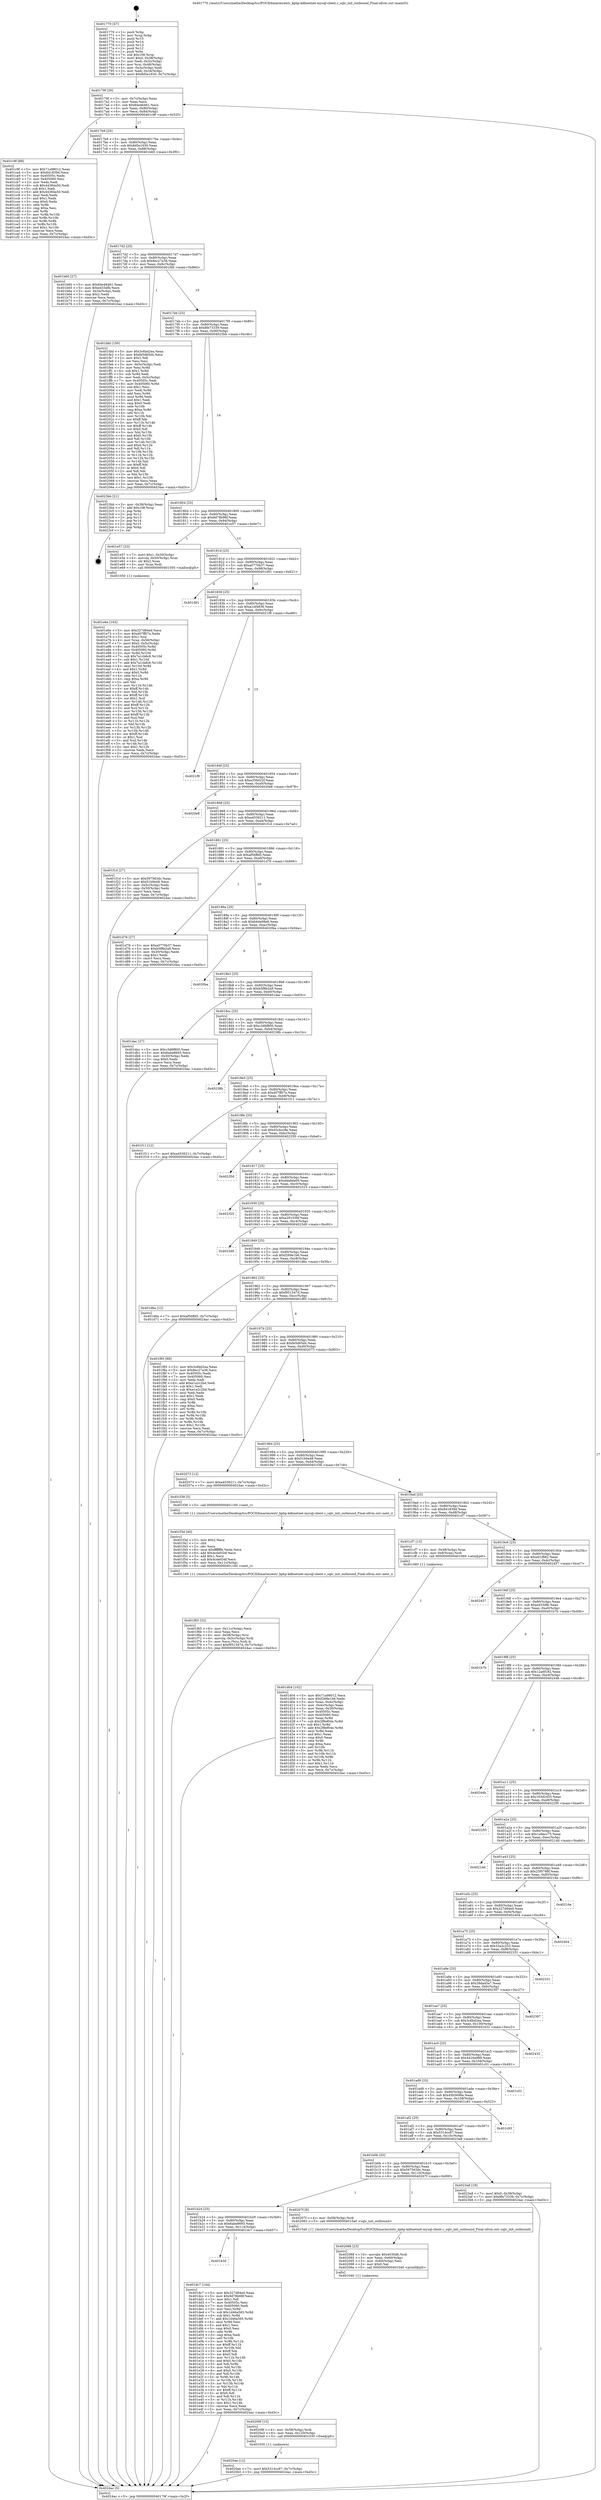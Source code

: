 digraph "0x401770" {
  label = "0x401770 (/mnt/c/Users/mathe/Desktop/tcc/POCII/binaries/extr_kphp-kdbnetnet-mysql-client.c_sqlc_init_outbound_Final-ollvm.out::main(0))"
  labelloc = "t"
  node[shape=record]

  Entry [label="",width=0.3,height=0.3,shape=circle,fillcolor=black,style=filled]
  "0x40179f" [label="{
     0x40179f [26]\l
     | [instrs]\l
     &nbsp;&nbsp;0x40179f \<+3\>: mov -0x7c(%rbp),%eax\l
     &nbsp;&nbsp;0x4017a2 \<+2\>: mov %eax,%ecx\l
     &nbsp;&nbsp;0x4017a4 \<+6\>: sub $0x84e46461,%ecx\l
     &nbsp;&nbsp;0x4017aa \<+3\>: mov %eax,-0x80(%rbp)\l
     &nbsp;&nbsp;0x4017ad \<+6\>: mov %ecx,-0x84(%rbp)\l
     &nbsp;&nbsp;0x4017b3 \<+6\>: je 0000000000401c9f \<main+0x52f\>\l
  }"]
  "0x401c9f" [label="{
     0x401c9f [88]\l
     | [instrs]\l
     &nbsp;&nbsp;0x401c9f \<+5\>: mov $0x71a98012,%eax\l
     &nbsp;&nbsp;0x401ca4 \<+5\>: mov $0x841839d,%ecx\l
     &nbsp;&nbsp;0x401ca9 \<+7\>: mov 0x40505c,%edx\l
     &nbsp;&nbsp;0x401cb0 \<+7\>: mov 0x405060,%esi\l
     &nbsp;&nbsp;0x401cb7 \<+2\>: mov %edx,%edi\l
     &nbsp;&nbsp;0x401cb9 \<+6\>: sub $0x44384a50,%edi\l
     &nbsp;&nbsp;0x401cbf \<+3\>: sub $0x1,%edi\l
     &nbsp;&nbsp;0x401cc2 \<+6\>: add $0x44384a50,%edi\l
     &nbsp;&nbsp;0x401cc8 \<+3\>: imul %edi,%edx\l
     &nbsp;&nbsp;0x401ccb \<+3\>: and $0x1,%edx\l
     &nbsp;&nbsp;0x401cce \<+3\>: cmp $0x0,%edx\l
     &nbsp;&nbsp;0x401cd1 \<+4\>: sete %r8b\l
     &nbsp;&nbsp;0x401cd5 \<+3\>: cmp $0xa,%esi\l
     &nbsp;&nbsp;0x401cd8 \<+4\>: setl %r9b\l
     &nbsp;&nbsp;0x401cdc \<+3\>: mov %r8b,%r10b\l
     &nbsp;&nbsp;0x401cdf \<+3\>: and %r9b,%r10b\l
     &nbsp;&nbsp;0x401ce2 \<+3\>: xor %r9b,%r8b\l
     &nbsp;&nbsp;0x401ce5 \<+3\>: or %r8b,%r10b\l
     &nbsp;&nbsp;0x401ce8 \<+4\>: test $0x1,%r10b\l
     &nbsp;&nbsp;0x401cec \<+3\>: cmovne %ecx,%eax\l
     &nbsp;&nbsp;0x401cef \<+3\>: mov %eax,-0x7c(%rbp)\l
     &nbsp;&nbsp;0x401cf2 \<+5\>: jmp 00000000004024ac \<main+0xd3c\>\l
  }"]
  "0x4017b9" [label="{
     0x4017b9 [25]\l
     | [instrs]\l
     &nbsp;&nbsp;0x4017b9 \<+5\>: jmp 00000000004017be \<main+0x4e\>\l
     &nbsp;&nbsp;0x4017be \<+3\>: mov -0x80(%rbp),%eax\l
     &nbsp;&nbsp;0x4017c1 \<+5\>: sub $0x8d5e1630,%eax\l
     &nbsp;&nbsp;0x4017c6 \<+6\>: mov %eax,-0x88(%rbp)\l
     &nbsp;&nbsp;0x4017cc \<+6\>: je 0000000000401b60 \<main+0x3f0\>\l
  }"]
  Exit [label="",width=0.3,height=0.3,shape=circle,fillcolor=black,style=filled,peripheries=2]
  "0x401b60" [label="{
     0x401b60 [27]\l
     | [instrs]\l
     &nbsp;&nbsp;0x401b60 \<+5\>: mov $0x84e46461,%eax\l
     &nbsp;&nbsp;0x401b65 \<+5\>: mov $0xed33dfb,%ecx\l
     &nbsp;&nbsp;0x401b6a \<+3\>: mov -0x34(%rbp),%edx\l
     &nbsp;&nbsp;0x401b6d \<+3\>: cmp $0x2,%edx\l
     &nbsp;&nbsp;0x401b70 \<+3\>: cmovne %ecx,%eax\l
     &nbsp;&nbsp;0x401b73 \<+3\>: mov %eax,-0x7c(%rbp)\l
     &nbsp;&nbsp;0x401b76 \<+5\>: jmp 00000000004024ac \<main+0xd3c\>\l
  }"]
  "0x4017d2" [label="{
     0x4017d2 [25]\l
     | [instrs]\l
     &nbsp;&nbsp;0x4017d2 \<+5\>: jmp 00000000004017d7 \<main+0x67\>\l
     &nbsp;&nbsp;0x4017d7 \<+3\>: mov -0x80(%rbp),%eax\l
     &nbsp;&nbsp;0x4017da \<+5\>: sub $0x8ec27a38,%eax\l
     &nbsp;&nbsp;0x4017df \<+6\>: mov %eax,-0x8c(%rbp)\l
     &nbsp;&nbsp;0x4017e5 \<+6\>: je 0000000000401fdd \<main+0x86d\>\l
  }"]
  "0x4024ac" [label="{
     0x4024ac [5]\l
     | [instrs]\l
     &nbsp;&nbsp;0x4024ac \<+5\>: jmp 000000000040179f \<main+0x2f\>\l
  }"]
  "0x401770" [label="{
     0x401770 [47]\l
     | [instrs]\l
     &nbsp;&nbsp;0x401770 \<+1\>: push %rbp\l
     &nbsp;&nbsp;0x401771 \<+3\>: mov %rsp,%rbp\l
     &nbsp;&nbsp;0x401774 \<+2\>: push %r15\l
     &nbsp;&nbsp;0x401776 \<+2\>: push %r14\l
     &nbsp;&nbsp;0x401778 \<+2\>: push %r13\l
     &nbsp;&nbsp;0x40177a \<+2\>: push %r12\l
     &nbsp;&nbsp;0x40177c \<+1\>: push %rbx\l
     &nbsp;&nbsp;0x40177d \<+7\>: sub $0x108,%rsp\l
     &nbsp;&nbsp;0x401784 \<+7\>: movl $0x0,-0x38(%rbp)\l
     &nbsp;&nbsp;0x40178b \<+3\>: mov %edi,-0x3c(%rbp)\l
     &nbsp;&nbsp;0x40178e \<+4\>: mov %rsi,-0x48(%rbp)\l
     &nbsp;&nbsp;0x401792 \<+3\>: mov -0x3c(%rbp),%edi\l
     &nbsp;&nbsp;0x401795 \<+3\>: mov %edi,-0x34(%rbp)\l
     &nbsp;&nbsp;0x401798 \<+7\>: movl $0x8d5e1630,-0x7c(%rbp)\l
  }"]
  "0x4020ae" [label="{
     0x4020ae [12]\l
     | [instrs]\l
     &nbsp;&nbsp;0x4020ae \<+7\>: movl $0x5314cc87,-0x7c(%rbp)\l
     &nbsp;&nbsp;0x4020b5 \<+5\>: jmp 00000000004024ac \<main+0xd3c\>\l
  }"]
  "0x401fdd" [label="{
     0x401fdd [150]\l
     | [instrs]\l
     &nbsp;&nbsp;0x401fdd \<+5\>: mov $0x3c6bd2ea,%eax\l
     &nbsp;&nbsp;0x401fe2 \<+5\>: mov $0xfe5d65d4,%ecx\l
     &nbsp;&nbsp;0x401fe7 \<+2\>: mov $0x1,%dl\l
     &nbsp;&nbsp;0x401fe9 \<+2\>: xor %esi,%esi\l
     &nbsp;&nbsp;0x401feb \<+3\>: mov -0x5c(%rbp),%edi\l
     &nbsp;&nbsp;0x401fee \<+3\>: mov %esi,%r8d\l
     &nbsp;&nbsp;0x401ff1 \<+4\>: sub $0x1,%r8d\l
     &nbsp;&nbsp;0x401ff5 \<+3\>: sub %r8d,%edi\l
     &nbsp;&nbsp;0x401ff8 \<+3\>: mov %edi,-0x5c(%rbp)\l
     &nbsp;&nbsp;0x401ffb \<+7\>: mov 0x40505c,%edi\l
     &nbsp;&nbsp;0x402002 \<+8\>: mov 0x405060,%r8d\l
     &nbsp;&nbsp;0x40200a \<+3\>: sub $0x1,%esi\l
     &nbsp;&nbsp;0x40200d \<+3\>: mov %edi,%r9d\l
     &nbsp;&nbsp;0x402010 \<+3\>: add %esi,%r9d\l
     &nbsp;&nbsp;0x402013 \<+4\>: imul %r9d,%edi\l
     &nbsp;&nbsp;0x402017 \<+3\>: and $0x1,%edi\l
     &nbsp;&nbsp;0x40201a \<+3\>: cmp $0x0,%edi\l
     &nbsp;&nbsp;0x40201d \<+4\>: sete %r10b\l
     &nbsp;&nbsp;0x402021 \<+4\>: cmp $0xa,%r8d\l
     &nbsp;&nbsp;0x402025 \<+4\>: setl %r11b\l
     &nbsp;&nbsp;0x402029 \<+3\>: mov %r10b,%bl\l
     &nbsp;&nbsp;0x40202c \<+3\>: xor $0xff,%bl\l
     &nbsp;&nbsp;0x40202f \<+3\>: mov %r11b,%r14b\l
     &nbsp;&nbsp;0x402032 \<+4\>: xor $0xff,%r14b\l
     &nbsp;&nbsp;0x402036 \<+3\>: xor $0x0,%dl\l
     &nbsp;&nbsp;0x402039 \<+3\>: mov %bl,%r15b\l
     &nbsp;&nbsp;0x40203c \<+4\>: and $0x0,%r15b\l
     &nbsp;&nbsp;0x402040 \<+3\>: and %dl,%r10b\l
     &nbsp;&nbsp;0x402043 \<+3\>: mov %r14b,%r12b\l
     &nbsp;&nbsp;0x402046 \<+4\>: and $0x0,%r12b\l
     &nbsp;&nbsp;0x40204a \<+3\>: and %dl,%r11b\l
     &nbsp;&nbsp;0x40204d \<+3\>: or %r10b,%r15b\l
     &nbsp;&nbsp;0x402050 \<+3\>: or %r11b,%r12b\l
     &nbsp;&nbsp;0x402053 \<+3\>: xor %r12b,%r15b\l
     &nbsp;&nbsp;0x402056 \<+3\>: or %r14b,%bl\l
     &nbsp;&nbsp;0x402059 \<+3\>: xor $0xff,%bl\l
     &nbsp;&nbsp;0x40205c \<+3\>: or $0x0,%dl\l
     &nbsp;&nbsp;0x40205f \<+2\>: and %dl,%bl\l
     &nbsp;&nbsp;0x402061 \<+3\>: or %bl,%r15b\l
     &nbsp;&nbsp;0x402064 \<+4\>: test $0x1,%r15b\l
     &nbsp;&nbsp;0x402068 \<+3\>: cmovne %ecx,%eax\l
     &nbsp;&nbsp;0x40206b \<+3\>: mov %eax,-0x7c(%rbp)\l
     &nbsp;&nbsp;0x40206e \<+5\>: jmp 00000000004024ac \<main+0xd3c\>\l
  }"]
  "0x4017eb" [label="{
     0x4017eb [25]\l
     | [instrs]\l
     &nbsp;&nbsp;0x4017eb \<+5\>: jmp 00000000004017f0 \<main+0x80\>\l
     &nbsp;&nbsp;0x4017f0 \<+3\>: mov -0x80(%rbp),%eax\l
     &nbsp;&nbsp;0x4017f3 \<+5\>: sub $0x8fe73339,%eax\l
     &nbsp;&nbsp;0x4017f8 \<+6\>: mov %eax,-0x90(%rbp)\l
     &nbsp;&nbsp;0x4017fe \<+6\>: je 00000000004023bb \<main+0xc4b\>\l
  }"]
  "0x40209f" [label="{
     0x40209f [15]\l
     | [instrs]\l
     &nbsp;&nbsp;0x40209f \<+4\>: mov -0x58(%rbp),%rdi\l
     &nbsp;&nbsp;0x4020a3 \<+6\>: mov %eax,-0x120(%rbp)\l
     &nbsp;&nbsp;0x4020a9 \<+5\>: call 0000000000401030 \<free@plt\>\l
     | [calls]\l
     &nbsp;&nbsp;0x401030 \{1\} (unknown)\l
  }"]
  "0x4023bb" [label="{
     0x4023bb [21]\l
     | [instrs]\l
     &nbsp;&nbsp;0x4023bb \<+3\>: mov -0x38(%rbp),%eax\l
     &nbsp;&nbsp;0x4023be \<+7\>: add $0x108,%rsp\l
     &nbsp;&nbsp;0x4023c5 \<+1\>: pop %rbx\l
     &nbsp;&nbsp;0x4023c6 \<+2\>: pop %r12\l
     &nbsp;&nbsp;0x4023c8 \<+2\>: pop %r13\l
     &nbsp;&nbsp;0x4023ca \<+2\>: pop %r14\l
     &nbsp;&nbsp;0x4023cc \<+2\>: pop %r15\l
     &nbsp;&nbsp;0x4023ce \<+1\>: pop %rbp\l
     &nbsp;&nbsp;0x4023cf \<+1\>: ret\l
  }"]
  "0x401804" [label="{
     0x401804 [25]\l
     | [instrs]\l
     &nbsp;&nbsp;0x401804 \<+5\>: jmp 0000000000401809 \<main+0x99\>\l
     &nbsp;&nbsp;0x401809 \<+3\>: mov -0x80(%rbp),%eax\l
     &nbsp;&nbsp;0x40180c \<+5\>: sub $0x9d78b98f,%eax\l
     &nbsp;&nbsp;0x401811 \<+6\>: mov %eax,-0x94(%rbp)\l
     &nbsp;&nbsp;0x401817 \<+6\>: je 0000000000401e57 \<main+0x6e7\>\l
  }"]
  "0x402088" [label="{
     0x402088 [23]\l
     | [instrs]\l
     &nbsp;&nbsp;0x402088 \<+10\>: movabs $0x4030d6,%rdi\l
     &nbsp;&nbsp;0x402092 \<+3\>: mov %eax,-0x60(%rbp)\l
     &nbsp;&nbsp;0x402095 \<+3\>: mov -0x60(%rbp),%esi\l
     &nbsp;&nbsp;0x402098 \<+2\>: mov $0x0,%al\l
     &nbsp;&nbsp;0x40209a \<+5\>: call 0000000000401040 \<printf@plt\>\l
     | [calls]\l
     &nbsp;&nbsp;0x401040 \{1\} (unknown)\l
  }"]
  "0x401e57" [label="{
     0x401e57 [23]\l
     | [instrs]\l
     &nbsp;&nbsp;0x401e57 \<+7\>: movl $0x1,-0x50(%rbp)\l
     &nbsp;&nbsp;0x401e5e \<+4\>: movslq -0x50(%rbp),%rax\l
     &nbsp;&nbsp;0x401e62 \<+4\>: shl $0x2,%rax\l
     &nbsp;&nbsp;0x401e66 \<+3\>: mov %rax,%rdi\l
     &nbsp;&nbsp;0x401e69 \<+5\>: call 0000000000401050 \<malloc@plt\>\l
     | [calls]\l
     &nbsp;&nbsp;0x401050 \{1\} (unknown)\l
  }"]
  "0x40181d" [label="{
     0x40181d [25]\l
     | [instrs]\l
     &nbsp;&nbsp;0x40181d \<+5\>: jmp 0000000000401822 \<main+0xb2\>\l
     &nbsp;&nbsp;0x401822 \<+3\>: mov -0x80(%rbp),%eax\l
     &nbsp;&nbsp;0x401825 \<+5\>: sub $0xa0770b37,%eax\l
     &nbsp;&nbsp;0x40182a \<+6\>: mov %eax,-0x98(%rbp)\l
     &nbsp;&nbsp;0x401830 \<+6\>: je 0000000000401d91 \<main+0x621\>\l
  }"]
  "0x401f65" [label="{
     0x401f65 [32]\l
     | [instrs]\l
     &nbsp;&nbsp;0x401f65 \<+6\>: mov -0x11c(%rbp),%ecx\l
     &nbsp;&nbsp;0x401f6b \<+3\>: imul %eax,%ecx\l
     &nbsp;&nbsp;0x401f6e \<+4\>: mov -0x58(%rbp),%rsi\l
     &nbsp;&nbsp;0x401f72 \<+4\>: movslq -0x5c(%rbp),%rdi\l
     &nbsp;&nbsp;0x401f76 \<+3\>: mov %ecx,(%rsi,%rdi,4)\l
     &nbsp;&nbsp;0x401f79 \<+7\>: movl $0xf951547d,-0x7c(%rbp)\l
     &nbsp;&nbsp;0x401f80 \<+5\>: jmp 00000000004024ac \<main+0xd3c\>\l
  }"]
  "0x401d91" [label="{
     0x401d91\l
  }", style=dashed]
  "0x401836" [label="{
     0x401836 [25]\l
     | [instrs]\l
     &nbsp;&nbsp;0x401836 \<+5\>: jmp 000000000040183b \<main+0xcb\>\l
     &nbsp;&nbsp;0x40183b \<+3\>: mov -0x80(%rbp),%eax\l
     &nbsp;&nbsp;0x40183e \<+5\>: sub $0xa1ef4836,%eax\l
     &nbsp;&nbsp;0x401843 \<+6\>: mov %eax,-0x9c(%rbp)\l
     &nbsp;&nbsp;0x401849 \<+6\>: je 00000000004021f8 \<main+0xa88\>\l
  }"]
  "0x401f3d" [label="{
     0x401f3d [40]\l
     | [instrs]\l
     &nbsp;&nbsp;0x401f3d \<+5\>: mov $0x2,%ecx\l
     &nbsp;&nbsp;0x401f42 \<+1\>: cltd\l
     &nbsp;&nbsp;0x401f43 \<+2\>: idiv %ecx\l
     &nbsp;&nbsp;0x401f45 \<+6\>: imul $0xfffffffe,%edx,%ecx\l
     &nbsp;&nbsp;0x401f4b \<+6\>: add $0x4cde034f,%ecx\l
     &nbsp;&nbsp;0x401f51 \<+3\>: add $0x1,%ecx\l
     &nbsp;&nbsp;0x401f54 \<+6\>: sub $0x4cde034f,%ecx\l
     &nbsp;&nbsp;0x401f5a \<+6\>: mov %ecx,-0x11c(%rbp)\l
     &nbsp;&nbsp;0x401f60 \<+5\>: call 0000000000401160 \<next_i\>\l
     | [calls]\l
     &nbsp;&nbsp;0x401160 \{1\} (/mnt/c/Users/mathe/Desktop/tcc/POCII/binaries/extr_kphp-kdbnetnet-mysql-client.c_sqlc_init_outbound_Final-ollvm.out::next_i)\l
  }"]
  "0x4021f8" [label="{
     0x4021f8\l
  }", style=dashed]
  "0x40184f" [label="{
     0x40184f [25]\l
     | [instrs]\l
     &nbsp;&nbsp;0x40184f \<+5\>: jmp 0000000000401854 \<main+0xe4\>\l
     &nbsp;&nbsp;0x401854 \<+3\>: mov -0x80(%rbp),%eax\l
     &nbsp;&nbsp;0x401857 \<+5\>: sub $0xa356d22f,%eax\l
     &nbsp;&nbsp;0x40185c \<+6\>: mov %eax,-0xa0(%rbp)\l
     &nbsp;&nbsp;0x401862 \<+6\>: je 00000000004020e8 \<main+0x978\>\l
  }"]
  "0x401e6e" [label="{
     0x401e6e [163]\l
     | [instrs]\l
     &nbsp;&nbsp;0x401e6e \<+5\>: mov $0x327d84ed,%ecx\l
     &nbsp;&nbsp;0x401e73 \<+5\>: mov $0xd07ff07a,%edx\l
     &nbsp;&nbsp;0x401e78 \<+3\>: mov $0x1,%sil\l
     &nbsp;&nbsp;0x401e7b \<+4\>: mov %rax,-0x58(%rbp)\l
     &nbsp;&nbsp;0x401e7f \<+7\>: movl $0x0,-0x5c(%rbp)\l
     &nbsp;&nbsp;0x401e86 \<+8\>: mov 0x40505c,%r8d\l
     &nbsp;&nbsp;0x401e8e \<+8\>: mov 0x405060,%r9d\l
     &nbsp;&nbsp;0x401e96 \<+3\>: mov %r8d,%r10d\l
     &nbsp;&nbsp;0x401e99 \<+7\>: sub $0x7a1cb8c6,%r10d\l
     &nbsp;&nbsp;0x401ea0 \<+4\>: sub $0x1,%r10d\l
     &nbsp;&nbsp;0x401ea4 \<+7\>: add $0x7a1cb8c6,%r10d\l
     &nbsp;&nbsp;0x401eab \<+4\>: imul %r10d,%r8d\l
     &nbsp;&nbsp;0x401eaf \<+4\>: and $0x1,%r8d\l
     &nbsp;&nbsp;0x401eb3 \<+4\>: cmp $0x0,%r8d\l
     &nbsp;&nbsp;0x401eb7 \<+4\>: sete %r11b\l
     &nbsp;&nbsp;0x401ebb \<+4\>: cmp $0xa,%r9d\l
     &nbsp;&nbsp;0x401ebf \<+3\>: setl %bl\l
     &nbsp;&nbsp;0x401ec2 \<+3\>: mov %r11b,%r14b\l
     &nbsp;&nbsp;0x401ec5 \<+4\>: xor $0xff,%r14b\l
     &nbsp;&nbsp;0x401ec9 \<+3\>: mov %bl,%r15b\l
     &nbsp;&nbsp;0x401ecc \<+4\>: xor $0xff,%r15b\l
     &nbsp;&nbsp;0x401ed0 \<+4\>: xor $0x1,%sil\l
     &nbsp;&nbsp;0x401ed4 \<+3\>: mov %r14b,%r12b\l
     &nbsp;&nbsp;0x401ed7 \<+4\>: and $0xff,%r12b\l
     &nbsp;&nbsp;0x401edb \<+3\>: and %sil,%r11b\l
     &nbsp;&nbsp;0x401ede \<+3\>: mov %r15b,%r13b\l
     &nbsp;&nbsp;0x401ee1 \<+4\>: and $0xff,%r13b\l
     &nbsp;&nbsp;0x401ee5 \<+3\>: and %sil,%bl\l
     &nbsp;&nbsp;0x401ee8 \<+3\>: or %r11b,%r12b\l
     &nbsp;&nbsp;0x401eeb \<+3\>: or %bl,%r13b\l
     &nbsp;&nbsp;0x401eee \<+3\>: xor %r13b,%r12b\l
     &nbsp;&nbsp;0x401ef1 \<+3\>: or %r15b,%r14b\l
     &nbsp;&nbsp;0x401ef4 \<+4\>: xor $0xff,%r14b\l
     &nbsp;&nbsp;0x401ef8 \<+4\>: or $0x1,%sil\l
     &nbsp;&nbsp;0x401efc \<+3\>: and %sil,%r14b\l
     &nbsp;&nbsp;0x401eff \<+3\>: or %r14b,%r12b\l
     &nbsp;&nbsp;0x401f02 \<+4\>: test $0x1,%r12b\l
     &nbsp;&nbsp;0x401f06 \<+3\>: cmovne %edx,%ecx\l
     &nbsp;&nbsp;0x401f09 \<+3\>: mov %ecx,-0x7c(%rbp)\l
     &nbsp;&nbsp;0x401f0c \<+5\>: jmp 00000000004024ac \<main+0xd3c\>\l
  }"]
  "0x4020e8" [label="{
     0x4020e8\l
  }", style=dashed]
  "0x401868" [label="{
     0x401868 [25]\l
     | [instrs]\l
     &nbsp;&nbsp;0x401868 \<+5\>: jmp 000000000040186d \<main+0xfd\>\l
     &nbsp;&nbsp;0x40186d \<+3\>: mov -0x80(%rbp),%eax\l
     &nbsp;&nbsp;0x401870 \<+5\>: sub $0xa4536211,%eax\l
     &nbsp;&nbsp;0x401875 \<+6\>: mov %eax,-0xa4(%rbp)\l
     &nbsp;&nbsp;0x40187b \<+6\>: je 0000000000401f1d \<main+0x7ad\>\l
  }"]
  "0x401b3d" [label="{
     0x401b3d\l
  }", style=dashed]
  "0x401f1d" [label="{
     0x401f1d [27]\l
     | [instrs]\l
     &nbsp;&nbsp;0x401f1d \<+5\>: mov $0x597563dc,%eax\l
     &nbsp;&nbsp;0x401f22 \<+5\>: mov $0x51b9e48,%ecx\l
     &nbsp;&nbsp;0x401f27 \<+3\>: mov -0x5c(%rbp),%edx\l
     &nbsp;&nbsp;0x401f2a \<+3\>: cmp -0x50(%rbp),%edx\l
     &nbsp;&nbsp;0x401f2d \<+3\>: cmovl %ecx,%eax\l
     &nbsp;&nbsp;0x401f30 \<+3\>: mov %eax,-0x7c(%rbp)\l
     &nbsp;&nbsp;0x401f33 \<+5\>: jmp 00000000004024ac \<main+0xd3c\>\l
  }"]
  "0x401881" [label="{
     0x401881 [25]\l
     | [instrs]\l
     &nbsp;&nbsp;0x401881 \<+5\>: jmp 0000000000401886 \<main+0x116\>\l
     &nbsp;&nbsp;0x401886 \<+3\>: mov -0x80(%rbp),%eax\l
     &nbsp;&nbsp;0x401889 \<+5\>: sub $0xaf56ffd5,%eax\l
     &nbsp;&nbsp;0x40188e \<+6\>: mov %eax,-0xa8(%rbp)\l
     &nbsp;&nbsp;0x401894 \<+6\>: je 0000000000401d76 \<main+0x606\>\l
  }"]
  "0x401dc7" [label="{
     0x401dc7 [144]\l
     | [instrs]\l
     &nbsp;&nbsp;0x401dc7 \<+5\>: mov $0x327d84ed,%eax\l
     &nbsp;&nbsp;0x401dcc \<+5\>: mov $0x9d78b98f,%ecx\l
     &nbsp;&nbsp;0x401dd1 \<+2\>: mov $0x1,%dl\l
     &nbsp;&nbsp;0x401dd3 \<+7\>: mov 0x40505c,%esi\l
     &nbsp;&nbsp;0x401dda \<+7\>: mov 0x405060,%edi\l
     &nbsp;&nbsp;0x401de1 \<+3\>: mov %esi,%r8d\l
     &nbsp;&nbsp;0x401de4 \<+7\>: sub $0x1d46a565,%r8d\l
     &nbsp;&nbsp;0x401deb \<+4\>: sub $0x1,%r8d\l
     &nbsp;&nbsp;0x401def \<+7\>: add $0x1d46a565,%r8d\l
     &nbsp;&nbsp;0x401df6 \<+4\>: imul %r8d,%esi\l
     &nbsp;&nbsp;0x401dfa \<+3\>: and $0x1,%esi\l
     &nbsp;&nbsp;0x401dfd \<+3\>: cmp $0x0,%esi\l
     &nbsp;&nbsp;0x401e00 \<+4\>: sete %r9b\l
     &nbsp;&nbsp;0x401e04 \<+3\>: cmp $0xa,%edi\l
     &nbsp;&nbsp;0x401e07 \<+4\>: setl %r10b\l
     &nbsp;&nbsp;0x401e0b \<+3\>: mov %r9b,%r11b\l
     &nbsp;&nbsp;0x401e0e \<+4\>: xor $0xff,%r11b\l
     &nbsp;&nbsp;0x401e12 \<+3\>: mov %r10b,%bl\l
     &nbsp;&nbsp;0x401e15 \<+3\>: xor $0xff,%bl\l
     &nbsp;&nbsp;0x401e18 \<+3\>: xor $0x0,%dl\l
     &nbsp;&nbsp;0x401e1b \<+3\>: mov %r11b,%r14b\l
     &nbsp;&nbsp;0x401e1e \<+4\>: and $0x0,%r14b\l
     &nbsp;&nbsp;0x401e22 \<+3\>: and %dl,%r9b\l
     &nbsp;&nbsp;0x401e25 \<+3\>: mov %bl,%r15b\l
     &nbsp;&nbsp;0x401e28 \<+4\>: and $0x0,%r15b\l
     &nbsp;&nbsp;0x401e2c \<+3\>: and %dl,%r10b\l
     &nbsp;&nbsp;0x401e2f \<+3\>: or %r9b,%r14b\l
     &nbsp;&nbsp;0x401e32 \<+3\>: or %r10b,%r15b\l
     &nbsp;&nbsp;0x401e35 \<+3\>: xor %r15b,%r14b\l
     &nbsp;&nbsp;0x401e38 \<+3\>: or %bl,%r11b\l
     &nbsp;&nbsp;0x401e3b \<+4\>: xor $0xff,%r11b\l
     &nbsp;&nbsp;0x401e3f \<+3\>: or $0x0,%dl\l
     &nbsp;&nbsp;0x401e42 \<+3\>: and %dl,%r11b\l
     &nbsp;&nbsp;0x401e45 \<+3\>: or %r11b,%r14b\l
     &nbsp;&nbsp;0x401e48 \<+4\>: test $0x1,%r14b\l
     &nbsp;&nbsp;0x401e4c \<+3\>: cmovne %ecx,%eax\l
     &nbsp;&nbsp;0x401e4f \<+3\>: mov %eax,-0x7c(%rbp)\l
     &nbsp;&nbsp;0x401e52 \<+5\>: jmp 00000000004024ac \<main+0xd3c\>\l
  }"]
  "0x401d76" [label="{
     0x401d76 [27]\l
     | [instrs]\l
     &nbsp;&nbsp;0x401d76 \<+5\>: mov $0xa0770b37,%eax\l
     &nbsp;&nbsp;0x401d7b \<+5\>: mov $0xb5f8b2a9,%ecx\l
     &nbsp;&nbsp;0x401d80 \<+3\>: mov -0x30(%rbp),%edx\l
     &nbsp;&nbsp;0x401d83 \<+3\>: cmp $0x1,%edx\l
     &nbsp;&nbsp;0x401d86 \<+3\>: cmovl %ecx,%eax\l
     &nbsp;&nbsp;0x401d89 \<+3\>: mov %eax,-0x7c(%rbp)\l
     &nbsp;&nbsp;0x401d8c \<+5\>: jmp 00000000004024ac \<main+0xd3c\>\l
  }"]
  "0x40189a" [label="{
     0x40189a [25]\l
     | [instrs]\l
     &nbsp;&nbsp;0x40189a \<+5\>: jmp 000000000040189f \<main+0x12f\>\l
     &nbsp;&nbsp;0x40189f \<+3\>: mov -0x80(%rbp),%eax\l
     &nbsp;&nbsp;0x4018a2 \<+5\>: sub $0xb4da99a8,%eax\l
     &nbsp;&nbsp;0x4018a7 \<+6\>: mov %eax,-0xac(%rbp)\l
     &nbsp;&nbsp;0x4018ad \<+6\>: je 00000000004020ba \<main+0x94a\>\l
  }"]
  "0x401b24" [label="{
     0x401b24 [25]\l
     | [instrs]\l
     &nbsp;&nbsp;0x401b24 \<+5\>: jmp 0000000000401b29 \<main+0x3b9\>\l
     &nbsp;&nbsp;0x401b29 \<+3\>: mov -0x80(%rbp),%eax\l
     &nbsp;&nbsp;0x401b2c \<+5\>: sub $0x6abe8693,%eax\l
     &nbsp;&nbsp;0x401b31 \<+6\>: mov %eax,-0x114(%rbp)\l
     &nbsp;&nbsp;0x401b37 \<+6\>: je 0000000000401dc7 \<main+0x657\>\l
  }"]
  "0x4020ba" [label="{
     0x4020ba\l
  }", style=dashed]
  "0x4018b3" [label="{
     0x4018b3 [25]\l
     | [instrs]\l
     &nbsp;&nbsp;0x4018b3 \<+5\>: jmp 00000000004018b8 \<main+0x148\>\l
     &nbsp;&nbsp;0x4018b8 \<+3\>: mov -0x80(%rbp),%eax\l
     &nbsp;&nbsp;0x4018bb \<+5\>: sub $0xb5f8b2a9,%eax\l
     &nbsp;&nbsp;0x4018c0 \<+6\>: mov %eax,-0xb0(%rbp)\l
     &nbsp;&nbsp;0x4018c6 \<+6\>: je 0000000000401dac \<main+0x63c\>\l
  }"]
  "0x40207f" [label="{
     0x40207f [9]\l
     | [instrs]\l
     &nbsp;&nbsp;0x40207f \<+4\>: mov -0x58(%rbp),%rdi\l
     &nbsp;&nbsp;0x402083 \<+5\>: call 00000000004015a0 \<sqlc_init_outbound\>\l
     | [calls]\l
     &nbsp;&nbsp;0x4015a0 \{1\} (/mnt/c/Users/mathe/Desktop/tcc/POCII/binaries/extr_kphp-kdbnetnet-mysql-client.c_sqlc_init_outbound_Final-ollvm.out::sqlc_init_outbound)\l
  }"]
  "0x401dac" [label="{
     0x401dac [27]\l
     | [instrs]\l
     &nbsp;&nbsp;0x401dac \<+5\>: mov $0xc3d6f800,%eax\l
     &nbsp;&nbsp;0x401db1 \<+5\>: mov $0x6abe8693,%ecx\l
     &nbsp;&nbsp;0x401db6 \<+3\>: mov -0x30(%rbp),%edx\l
     &nbsp;&nbsp;0x401db9 \<+3\>: cmp $0x0,%edx\l
     &nbsp;&nbsp;0x401dbc \<+3\>: cmove %ecx,%eax\l
     &nbsp;&nbsp;0x401dbf \<+3\>: mov %eax,-0x7c(%rbp)\l
     &nbsp;&nbsp;0x401dc2 \<+5\>: jmp 00000000004024ac \<main+0xd3c\>\l
  }"]
  "0x4018cc" [label="{
     0x4018cc [25]\l
     | [instrs]\l
     &nbsp;&nbsp;0x4018cc \<+5\>: jmp 00000000004018d1 \<main+0x161\>\l
     &nbsp;&nbsp;0x4018d1 \<+3\>: mov -0x80(%rbp),%eax\l
     &nbsp;&nbsp;0x4018d4 \<+5\>: sub $0xc3d6f800,%eax\l
     &nbsp;&nbsp;0x4018d9 \<+6\>: mov %eax,-0xb4(%rbp)\l
     &nbsp;&nbsp;0x4018df \<+6\>: je 000000000040238b \<main+0xc1b\>\l
  }"]
  "0x401b0b" [label="{
     0x401b0b [25]\l
     | [instrs]\l
     &nbsp;&nbsp;0x401b0b \<+5\>: jmp 0000000000401b10 \<main+0x3a0\>\l
     &nbsp;&nbsp;0x401b10 \<+3\>: mov -0x80(%rbp),%eax\l
     &nbsp;&nbsp;0x401b13 \<+5\>: sub $0x597563dc,%eax\l
     &nbsp;&nbsp;0x401b18 \<+6\>: mov %eax,-0x110(%rbp)\l
     &nbsp;&nbsp;0x401b1e \<+6\>: je 000000000040207f \<main+0x90f\>\l
  }"]
  "0x40238b" [label="{
     0x40238b\l
  }", style=dashed]
  "0x4018e5" [label="{
     0x4018e5 [25]\l
     | [instrs]\l
     &nbsp;&nbsp;0x4018e5 \<+5\>: jmp 00000000004018ea \<main+0x17a\>\l
     &nbsp;&nbsp;0x4018ea \<+3\>: mov -0x80(%rbp),%eax\l
     &nbsp;&nbsp;0x4018ed \<+5\>: sub $0xd07ff07a,%eax\l
     &nbsp;&nbsp;0x4018f2 \<+6\>: mov %eax,-0xb8(%rbp)\l
     &nbsp;&nbsp;0x4018f8 \<+6\>: je 0000000000401f11 \<main+0x7a1\>\l
  }"]
  "0x4023a8" [label="{
     0x4023a8 [19]\l
     | [instrs]\l
     &nbsp;&nbsp;0x4023a8 \<+7\>: movl $0x0,-0x38(%rbp)\l
     &nbsp;&nbsp;0x4023af \<+7\>: movl $0x8fe73339,-0x7c(%rbp)\l
     &nbsp;&nbsp;0x4023b6 \<+5\>: jmp 00000000004024ac \<main+0xd3c\>\l
  }"]
  "0x401f11" [label="{
     0x401f11 [12]\l
     | [instrs]\l
     &nbsp;&nbsp;0x401f11 \<+7\>: movl $0xa4536211,-0x7c(%rbp)\l
     &nbsp;&nbsp;0x401f18 \<+5\>: jmp 00000000004024ac \<main+0xd3c\>\l
  }"]
  "0x4018fe" [label="{
     0x4018fe [25]\l
     | [instrs]\l
     &nbsp;&nbsp;0x4018fe \<+5\>: jmp 0000000000401903 \<main+0x193\>\l
     &nbsp;&nbsp;0x401903 \<+3\>: mov -0x80(%rbp),%eax\l
     &nbsp;&nbsp;0x401906 \<+5\>: sub $0xd3cbcc9e,%eax\l
     &nbsp;&nbsp;0x40190b \<+6\>: mov %eax,-0xbc(%rbp)\l
     &nbsp;&nbsp;0x401911 \<+6\>: je 0000000000402350 \<main+0xbe0\>\l
  }"]
  "0x401af2" [label="{
     0x401af2 [25]\l
     | [instrs]\l
     &nbsp;&nbsp;0x401af2 \<+5\>: jmp 0000000000401af7 \<main+0x387\>\l
     &nbsp;&nbsp;0x401af7 \<+3\>: mov -0x80(%rbp),%eax\l
     &nbsp;&nbsp;0x401afa \<+5\>: sub $0x5314cc87,%eax\l
     &nbsp;&nbsp;0x401aff \<+6\>: mov %eax,-0x10c(%rbp)\l
     &nbsp;&nbsp;0x401b05 \<+6\>: je 00000000004023a8 \<main+0xc38\>\l
  }"]
  "0x402350" [label="{
     0x402350\l
  }", style=dashed]
  "0x401917" [label="{
     0x401917 [25]\l
     | [instrs]\l
     &nbsp;&nbsp;0x401917 \<+5\>: jmp 000000000040191c \<main+0x1ac\>\l
     &nbsp;&nbsp;0x40191c \<+3\>: mov -0x80(%rbp),%eax\l
     &nbsp;&nbsp;0x40191f \<+5\>: sub $0xd4a8da09,%eax\l
     &nbsp;&nbsp;0x401924 \<+6\>: mov %eax,-0xc0(%rbp)\l
     &nbsp;&nbsp;0x40192a \<+6\>: je 0000000000402325 \<main+0xbb5\>\l
  }"]
  "0x401c93" [label="{
     0x401c93\l
  }", style=dashed]
  "0x402325" [label="{
     0x402325\l
  }", style=dashed]
  "0x401930" [label="{
     0x401930 [25]\l
     | [instrs]\l
     &nbsp;&nbsp;0x401930 \<+5\>: jmp 0000000000401935 \<main+0x1c5\>\l
     &nbsp;&nbsp;0x401935 \<+3\>: mov -0x80(%rbp),%eax\l
     &nbsp;&nbsp;0x401938 \<+5\>: sub $0xe291036f,%eax\l
     &nbsp;&nbsp;0x40193d \<+6\>: mov %eax,-0xc4(%rbp)\l
     &nbsp;&nbsp;0x401943 \<+6\>: je 00000000004023d0 \<main+0xc60\>\l
  }"]
  "0x401ad9" [label="{
     0x401ad9 [25]\l
     | [instrs]\l
     &nbsp;&nbsp;0x401ad9 \<+5\>: jmp 0000000000401ade \<main+0x36e\>\l
     &nbsp;&nbsp;0x401ade \<+3\>: mov -0x80(%rbp),%eax\l
     &nbsp;&nbsp;0x401ae1 \<+5\>: sub $0x45b5696e,%eax\l
     &nbsp;&nbsp;0x401ae6 \<+6\>: mov %eax,-0x108(%rbp)\l
     &nbsp;&nbsp;0x401aec \<+6\>: je 0000000000401c93 \<main+0x523\>\l
  }"]
  "0x4023d0" [label="{
     0x4023d0\l
  }", style=dashed]
  "0x401949" [label="{
     0x401949 [25]\l
     | [instrs]\l
     &nbsp;&nbsp;0x401949 \<+5\>: jmp 000000000040194e \<main+0x1de\>\l
     &nbsp;&nbsp;0x40194e \<+3\>: mov -0x80(%rbp),%eax\l
     &nbsp;&nbsp;0x401951 \<+5\>: sub $0xf269e1b6,%eax\l
     &nbsp;&nbsp;0x401956 \<+6\>: mov %eax,-0xc8(%rbp)\l
     &nbsp;&nbsp;0x40195c \<+6\>: je 0000000000401d6a \<main+0x5fa\>\l
  }"]
  "0x401c01" [label="{
     0x401c01\l
  }", style=dashed]
  "0x401d6a" [label="{
     0x401d6a [12]\l
     | [instrs]\l
     &nbsp;&nbsp;0x401d6a \<+7\>: movl $0xaf56ffd5,-0x7c(%rbp)\l
     &nbsp;&nbsp;0x401d71 \<+5\>: jmp 00000000004024ac \<main+0xd3c\>\l
  }"]
  "0x401962" [label="{
     0x401962 [25]\l
     | [instrs]\l
     &nbsp;&nbsp;0x401962 \<+5\>: jmp 0000000000401967 \<main+0x1f7\>\l
     &nbsp;&nbsp;0x401967 \<+3\>: mov -0x80(%rbp),%eax\l
     &nbsp;&nbsp;0x40196a \<+5\>: sub $0xf951547d,%eax\l
     &nbsp;&nbsp;0x40196f \<+6\>: mov %eax,-0xcc(%rbp)\l
     &nbsp;&nbsp;0x401975 \<+6\>: je 0000000000401f85 \<main+0x815\>\l
  }"]
  "0x401ac0" [label="{
     0x401ac0 [25]\l
     | [instrs]\l
     &nbsp;&nbsp;0x401ac0 \<+5\>: jmp 0000000000401ac5 \<main+0x355\>\l
     &nbsp;&nbsp;0x401ac5 \<+3\>: mov -0x80(%rbp),%eax\l
     &nbsp;&nbsp;0x401ac8 \<+5\>: sub $0x4416a999,%eax\l
     &nbsp;&nbsp;0x401acd \<+6\>: mov %eax,-0x104(%rbp)\l
     &nbsp;&nbsp;0x401ad3 \<+6\>: je 0000000000401c01 \<main+0x491\>\l
  }"]
  "0x401f85" [label="{
     0x401f85 [88]\l
     | [instrs]\l
     &nbsp;&nbsp;0x401f85 \<+5\>: mov $0x3c6bd2ea,%eax\l
     &nbsp;&nbsp;0x401f8a \<+5\>: mov $0x8ec27a38,%ecx\l
     &nbsp;&nbsp;0x401f8f \<+7\>: mov 0x40505c,%edx\l
     &nbsp;&nbsp;0x401f96 \<+7\>: mov 0x405060,%esi\l
     &nbsp;&nbsp;0x401f9d \<+2\>: mov %edx,%edi\l
     &nbsp;&nbsp;0x401f9f \<+6\>: add $0xe1a2c2bd,%edi\l
     &nbsp;&nbsp;0x401fa5 \<+3\>: sub $0x1,%edi\l
     &nbsp;&nbsp;0x401fa8 \<+6\>: sub $0xe1a2c2bd,%edi\l
     &nbsp;&nbsp;0x401fae \<+3\>: imul %edi,%edx\l
     &nbsp;&nbsp;0x401fb1 \<+3\>: and $0x1,%edx\l
     &nbsp;&nbsp;0x401fb4 \<+3\>: cmp $0x0,%edx\l
     &nbsp;&nbsp;0x401fb7 \<+4\>: sete %r8b\l
     &nbsp;&nbsp;0x401fbb \<+3\>: cmp $0xa,%esi\l
     &nbsp;&nbsp;0x401fbe \<+4\>: setl %r9b\l
     &nbsp;&nbsp;0x401fc2 \<+3\>: mov %r8b,%r10b\l
     &nbsp;&nbsp;0x401fc5 \<+3\>: and %r9b,%r10b\l
     &nbsp;&nbsp;0x401fc8 \<+3\>: xor %r9b,%r8b\l
     &nbsp;&nbsp;0x401fcb \<+3\>: or %r8b,%r10b\l
     &nbsp;&nbsp;0x401fce \<+4\>: test $0x1,%r10b\l
     &nbsp;&nbsp;0x401fd2 \<+3\>: cmovne %ecx,%eax\l
     &nbsp;&nbsp;0x401fd5 \<+3\>: mov %eax,-0x7c(%rbp)\l
     &nbsp;&nbsp;0x401fd8 \<+5\>: jmp 00000000004024ac \<main+0xd3c\>\l
  }"]
  "0x40197b" [label="{
     0x40197b [25]\l
     | [instrs]\l
     &nbsp;&nbsp;0x40197b \<+5\>: jmp 0000000000401980 \<main+0x210\>\l
     &nbsp;&nbsp;0x401980 \<+3\>: mov -0x80(%rbp),%eax\l
     &nbsp;&nbsp;0x401983 \<+5\>: sub $0xfe5d65d4,%eax\l
     &nbsp;&nbsp;0x401988 \<+6\>: mov %eax,-0xd0(%rbp)\l
     &nbsp;&nbsp;0x40198e \<+6\>: je 0000000000402073 \<main+0x903\>\l
  }"]
  "0x402432" [label="{
     0x402432\l
  }", style=dashed]
  "0x402073" [label="{
     0x402073 [12]\l
     | [instrs]\l
     &nbsp;&nbsp;0x402073 \<+7\>: movl $0xa4536211,-0x7c(%rbp)\l
     &nbsp;&nbsp;0x40207a \<+5\>: jmp 00000000004024ac \<main+0xd3c\>\l
  }"]
  "0x401994" [label="{
     0x401994 [25]\l
     | [instrs]\l
     &nbsp;&nbsp;0x401994 \<+5\>: jmp 0000000000401999 \<main+0x229\>\l
     &nbsp;&nbsp;0x401999 \<+3\>: mov -0x80(%rbp),%eax\l
     &nbsp;&nbsp;0x40199c \<+5\>: sub $0x51b9e48,%eax\l
     &nbsp;&nbsp;0x4019a1 \<+6\>: mov %eax,-0xd4(%rbp)\l
     &nbsp;&nbsp;0x4019a7 \<+6\>: je 0000000000401f38 \<main+0x7c8\>\l
  }"]
  "0x401aa7" [label="{
     0x401aa7 [25]\l
     | [instrs]\l
     &nbsp;&nbsp;0x401aa7 \<+5\>: jmp 0000000000401aac \<main+0x33c\>\l
     &nbsp;&nbsp;0x401aac \<+3\>: mov -0x80(%rbp),%eax\l
     &nbsp;&nbsp;0x401aaf \<+5\>: sub $0x3c6bd2ea,%eax\l
     &nbsp;&nbsp;0x401ab4 \<+6\>: mov %eax,-0x100(%rbp)\l
     &nbsp;&nbsp;0x401aba \<+6\>: je 0000000000402432 \<main+0xcc2\>\l
  }"]
  "0x401f38" [label="{
     0x401f38 [5]\l
     | [instrs]\l
     &nbsp;&nbsp;0x401f38 \<+5\>: call 0000000000401160 \<next_i\>\l
     | [calls]\l
     &nbsp;&nbsp;0x401160 \{1\} (/mnt/c/Users/mathe/Desktop/tcc/POCII/binaries/extr_kphp-kdbnetnet-mysql-client.c_sqlc_init_outbound_Final-ollvm.out::next_i)\l
  }"]
  "0x4019ad" [label="{
     0x4019ad [25]\l
     | [instrs]\l
     &nbsp;&nbsp;0x4019ad \<+5\>: jmp 00000000004019b2 \<main+0x242\>\l
     &nbsp;&nbsp;0x4019b2 \<+3\>: mov -0x80(%rbp),%eax\l
     &nbsp;&nbsp;0x4019b5 \<+5\>: sub $0x841839d,%eax\l
     &nbsp;&nbsp;0x4019ba \<+6\>: mov %eax,-0xd8(%rbp)\l
     &nbsp;&nbsp;0x4019c0 \<+6\>: je 0000000000401cf7 \<main+0x587\>\l
  }"]
  "0x402397" [label="{
     0x402397\l
  }", style=dashed]
  "0x401cf7" [label="{
     0x401cf7 [13]\l
     | [instrs]\l
     &nbsp;&nbsp;0x401cf7 \<+4\>: mov -0x48(%rbp),%rax\l
     &nbsp;&nbsp;0x401cfb \<+4\>: mov 0x8(%rax),%rdi\l
     &nbsp;&nbsp;0x401cff \<+5\>: call 0000000000401060 \<atoi@plt\>\l
     | [calls]\l
     &nbsp;&nbsp;0x401060 \{1\} (unknown)\l
  }"]
  "0x4019c6" [label="{
     0x4019c6 [25]\l
     | [instrs]\l
     &nbsp;&nbsp;0x4019c6 \<+5\>: jmp 00000000004019cb \<main+0x25b\>\l
     &nbsp;&nbsp;0x4019cb \<+3\>: mov -0x80(%rbp),%eax\l
     &nbsp;&nbsp;0x4019ce \<+5\>: sub $0xe01f882,%eax\l
     &nbsp;&nbsp;0x4019d3 \<+6\>: mov %eax,-0xdc(%rbp)\l
     &nbsp;&nbsp;0x4019d9 \<+6\>: je 0000000000402457 \<main+0xce7\>\l
  }"]
  "0x401d04" [label="{
     0x401d04 [102]\l
     | [instrs]\l
     &nbsp;&nbsp;0x401d04 \<+5\>: mov $0x71a98012,%ecx\l
     &nbsp;&nbsp;0x401d09 \<+5\>: mov $0xf269e1b6,%edx\l
     &nbsp;&nbsp;0x401d0e \<+3\>: mov %eax,-0x4c(%rbp)\l
     &nbsp;&nbsp;0x401d11 \<+3\>: mov -0x4c(%rbp),%eax\l
     &nbsp;&nbsp;0x401d14 \<+3\>: mov %eax,-0x30(%rbp)\l
     &nbsp;&nbsp;0x401d17 \<+7\>: mov 0x40505c,%eax\l
     &nbsp;&nbsp;0x401d1e \<+7\>: mov 0x405060,%esi\l
     &nbsp;&nbsp;0x401d25 \<+3\>: mov %eax,%r8d\l
     &nbsp;&nbsp;0x401d28 \<+7\>: sub $0x2f8ef04e,%r8d\l
     &nbsp;&nbsp;0x401d2f \<+4\>: sub $0x1,%r8d\l
     &nbsp;&nbsp;0x401d33 \<+7\>: add $0x2f8ef04e,%r8d\l
     &nbsp;&nbsp;0x401d3a \<+4\>: imul %r8d,%eax\l
     &nbsp;&nbsp;0x401d3e \<+3\>: and $0x1,%eax\l
     &nbsp;&nbsp;0x401d41 \<+3\>: cmp $0x0,%eax\l
     &nbsp;&nbsp;0x401d44 \<+4\>: sete %r9b\l
     &nbsp;&nbsp;0x401d48 \<+3\>: cmp $0xa,%esi\l
     &nbsp;&nbsp;0x401d4b \<+4\>: setl %r10b\l
     &nbsp;&nbsp;0x401d4f \<+3\>: mov %r9b,%r11b\l
     &nbsp;&nbsp;0x401d52 \<+3\>: and %r10b,%r11b\l
     &nbsp;&nbsp;0x401d55 \<+3\>: xor %r10b,%r9b\l
     &nbsp;&nbsp;0x401d58 \<+3\>: or %r9b,%r11b\l
     &nbsp;&nbsp;0x401d5b \<+4\>: test $0x1,%r11b\l
     &nbsp;&nbsp;0x401d5f \<+3\>: cmovne %edx,%ecx\l
     &nbsp;&nbsp;0x401d62 \<+3\>: mov %ecx,-0x7c(%rbp)\l
     &nbsp;&nbsp;0x401d65 \<+5\>: jmp 00000000004024ac \<main+0xd3c\>\l
  }"]
  "0x401a8e" [label="{
     0x401a8e [25]\l
     | [instrs]\l
     &nbsp;&nbsp;0x401a8e \<+5\>: jmp 0000000000401a93 \<main+0x323\>\l
     &nbsp;&nbsp;0x401a93 \<+3\>: mov -0x80(%rbp),%eax\l
     &nbsp;&nbsp;0x401a96 \<+5\>: sub $0x39da45a7,%eax\l
     &nbsp;&nbsp;0x401a9b \<+6\>: mov %eax,-0xfc(%rbp)\l
     &nbsp;&nbsp;0x401aa1 \<+6\>: je 0000000000402397 \<main+0xc27\>\l
  }"]
  "0x402457" [label="{
     0x402457\l
  }", style=dashed]
  "0x4019df" [label="{
     0x4019df [25]\l
     | [instrs]\l
     &nbsp;&nbsp;0x4019df \<+5\>: jmp 00000000004019e4 \<main+0x274\>\l
     &nbsp;&nbsp;0x4019e4 \<+3\>: mov -0x80(%rbp),%eax\l
     &nbsp;&nbsp;0x4019e7 \<+5\>: sub $0xed33dfb,%eax\l
     &nbsp;&nbsp;0x4019ec \<+6\>: mov %eax,-0xe0(%rbp)\l
     &nbsp;&nbsp;0x4019f2 \<+6\>: je 0000000000401b7b \<main+0x40b\>\l
  }"]
  "0x402331" [label="{
     0x402331\l
  }", style=dashed]
  "0x401b7b" [label="{
     0x401b7b\l
  }", style=dashed]
  "0x4019f8" [label="{
     0x4019f8 [25]\l
     | [instrs]\l
     &nbsp;&nbsp;0x4019f8 \<+5\>: jmp 00000000004019fd \<main+0x28d\>\l
     &nbsp;&nbsp;0x4019fd \<+3\>: mov -0x80(%rbp),%eax\l
     &nbsp;&nbsp;0x401a00 \<+5\>: sub $0x12a6f182,%eax\l
     &nbsp;&nbsp;0x401a05 \<+6\>: mov %eax,-0xe4(%rbp)\l
     &nbsp;&nbsp;0x401a0b \<+6\>: je 000000000040244b \<main+0xcdb\>\l
  }"]
  "0x401a75" [label="{
     0x401a75 [25]\l
     | [instrs]\l
     &nbsp;&nbsp;0x401a75 \<+5\>: jmp 0000000000401a7a \<main+0x30a\>\l
     &nbsp;&nbsp;0x401a7a \<+3\>: mov -0x80(%rbp),%eax\l
     &nbsp;&nbsp;0x401a7d \<+5\>: sub $0x32a2c253,%eax\l
     &nbsp;&nbsp;0x401a82 \<+6\>: mov %eax,-0xf8(%rbp)\l
     &nbsp;&nbsp;0x401a88 \<+6\>: je 0000000000402331 \<main+0xbc1\>\l
  }"]
  "0x40244b" [label="{
     0x40244b\l
  }", style=dashed]
  "0x401a11" [label="{
     0x401a11 [25]\l
     | [instrs]\l
     &nbsp;&nbsp;0x401a11 \<+5\>: jmp 0000000000401a16 \<main+0x2a6\>\l
     &nbsp;&nbsp;0x401a16 \<+3\>: mov -0x80(%rbp),%eax\l
     &nbsp;&nbsp;0x401a19 \<+5\>: sub $0x163d2455,%eax\l
     &nbsp;&nbsp;0x401a1e \<+6\>: mov %eax,-0xe8(%rbp)\l
     &nbsp;&nbsp;0x401a24 \<+6\>: je 0000000000402250 \<main+0xae0\>\l
  }"]
  "0x402404" [label="{
     0x402404\l
  }", style=dashed]
  "0x402250" [label="{
     0x402250\l
  }", style=dashed]
  "0x401a2a" [label="{
     0x401a2a [25]\l
     | [instrs]\l
     &nbsp;&nbsp;0x401a2a \<+5\>: jmp 0000000000401a2f \<main+0x2bf\>\l
     &nbsp;&nbsp;0x401a2f \<+3\>: mov -0x80(%rbp),%eax\l
     &nbsp;&nbsp;0x401a32 \<+5\>: sub $0x1a9acc75,%eax\l
     &nbsp;&nbsp;0x401a37 \<+6\>: mov %eax,-0xec(%rbp)\l
     &nbsp;&nbsp;0x401a3d \<+6\>: je 00000000004021dd \<main+0xa6d\>\l
  }"]
  "0x401a5c" [label="{
     0x401a5c [25]\l
     | [instrs]\l
     &nbsp;&nbsp;0x401a5c \<+5\>: jmp 0000000000401a61 \<main+0x2f1\>\l
     &nbsp;&nbsp;0x401a61 \<+3\>: mov -0x80(%rbp),%eax\l
     &nbsp;&nbsp;0x401a64 \<+5\>: sub $0x327d84ed,%eax\l
     &nbsp;&nbsp;0x401a69 \<+6\>: mov %eax,-0xf4(%rbp)\l
     &nbsp;&nbsp;0x401a6f \<+6\>: je 0000000000402404 \<main+0xc94\>\l
  }"]
  "0x4021dd" [label="{
     0x4021dd\l
  }", style=dashed]
  "0x401a43" [label="{
     0x401a43 [25]\l
     | [instrs]\l
     &nbsp;&nbsp;0x401a43 \<+5\>: jmp 0000000000401a48 \<main+0x2d8\>\l
     &nbsp;&nbsp;0x401a48 \<+3\>: mov -0x80(%rbp),%eax\l
     &nbsp;&nbsp;0x401a4b \<+5\>: sub $0x25f0788f,%eax\l
     &nbsp;&nbsp;0x401a50 \<+6\>: mov %eax,-0xf0(%rbp)\l
     &nbsp;&nbsp;0x401a56 \<+6\>: je 000000000040216e \<main+0x9fe\>\l
  }"]
  "0x40216e" [label="{
     0x40216e\l
  }", style=dashed]
  Entry -> "0x401770" [label=" 1"]
  "0x40179f" -> "0x401c9f" [label=" 1"]
  "0x40179f" -> "0x4017b9" [label=" 17"]
  "0x4023bb" -> Exit [label=" 1"]
  "0x4017b9" -> "0x401b60" [label=" 1"]
  "0x4017b9" -> "0x4017d2" [label=" 16"]
  "0x401b60" -> "0x4024ac" [label=" 1"]
  "0x401770" -> "0x40179f" [label=" 1"]
  "0x4024ac" -> "0x40179f" [label=" 17"]
  "0x401c9f" -> "0x4024ac" [label=" 1"]
  "0x4023a8" -> "0x4024ac" [label=" 1"]
  "0x4017d2" -> "0x401fdd" [label=" 1"]
  "0x4017d2" -> "0x4017eb" [label=" 15"]
  "0x4020ae" -> "0x4024ac" [label=" 1"]
  "0x4017eb" -> "0x4023bb" [label=" 1"]
  "0x4017eb" -> "0x401804" [label=" 14"]
  "0x40209f" -> "0x4020ae" [label=" 1"]
  "0x401804" -> "0x401e57" [label=" 1"]
  "0x401804" -> "0x40181d" [label=" 13"]
  "0x402088" -> "0x40209f" [label=" 1"]
  "0x40181d" -> "0x401d91" [label=" 0"]
  "0x40181d" -> "0x401836" [label=" 13"]
  "0x40207f" -> "0x402088" [label=" 1"]
  "0x401836" -> "0x4021f8" [label=" 0"]
  "0x401836" -> "0x40184f" [label=" 13"]
  "0x402073" -> "0x4024ac" [label=" 1"]
  "0x40184f" -> "0x4020e8" [label=" 0"]
  "0x40184f" -> "0x401868" [label=" 13"]
  "0x401fdd" -> "0x4024ac" [label=" 1"]
  "0x401868" -> "0x401f1d" [label=" 2"]
  "0x401868" -> "0x401881" [label=" 11"]
  "0x401f85" -> "0x4024ac" [label=" 1"]
  "0x401881" -> "0x401d76" [label=" 1"]
  "0x401881" -> "0x40189a" [label=" 10"]
  "0x401f65" -> "0x4024ac" [label=" 1"]
  "0x40189a" -> "0x4020ba" [label=" 0"]
  "0x40189a" -> "0x4018b3" [label=" 10"]
  "0x401f38" -> "0x401f3d" [label=" 1"]
  "0x4018b3" -> "0x401dac" [label=" 1"]
  "0x4018b3" -> "0x4018cc" [label=" 9"]
  "0x401f1d" -> "0x4024ac" [label=" 2"]
  "0x4018cc" -> "0x40238b" [label=" 0"]
  "0x4018cc" -> "0x4018e5" [label=" 9"]
  "0x401e6e" -> "0x4024ac" [label=" 1"]
  "0x4018e5" -> "0x401f11" [label=" 1"]
  "0x4018e5" -> "0x4018fe" [label=" 8"]
  "0x401e57" -> "0x401e6e" [label=" 1"]
  "0x4018fe" -> "0x402350" [label=" 0"]
  "0x4018fe" -> "0x401917" [label=" 8"]
  "0x401b24" -> "0x401b3d" [label=" 0"]
  "0x401917" -> "0x402325" [label=" 0"]
  "0x401917" -> "0x401930" [label=" 8"]
  "0x401b24" -> "0x401dc7" [label=" 1"]
  "0x401930" -> "0x4023d0" [label=" 0"]
  "0x401930" -> "0x401949" [label=" 8"]
  "0x401b0b" -> "0x401b24" [label=" 1"]
  "0x401949" -> "0x401d6a" [label=" 1"]
  "0x401949" -> "0x401962" [label=" 7"]
  "0x401b0b" -> "0x40207f" [label=" 1"]
  "0x401962" -> "0x401f85" [label=" 1"]
  "0x401962" -> "0x40197b" [label=" 6"]
  "0x401af2" -> "0x401b0b" [label=" 2"]
  "0x40197b" -> "0x402073" [label=" 1"]
  "0x40197b" -> "0x401994" [label=" 5"]
  "0x401af2" -> "0x4023a8" [label=" 1"]
  "0x401994" -> "0x401f38" [label=" 1"]
  "0x401994" -> "0x4019ad" [label=" 4"]
  "0x401ad9" -> "0x401af2" [label=" 3"]
  "0x4019ad" -> "0x401cf7" [label=" 1"]
  "0x4019ad" -> "0x4019c6" [label=" 3"]
  "0x401cf7" -> "0x401d04" [label=" 1"]
  "0x401d04" -> "0x4024ac" [label=" 1"]
  "0x401d6a" -> "0x4024ac" [label=" 1"]
  "0x401d76" -> "0x4024ac" [label=" 1"]
  "0x401dac" -> "0x4024ac" [label=" 1"]
  "0x401ad9" -> "0x401c93" [label=" 0"]
  "0x4019c6" -> "0x402457" [label=" 0"]
  "0x4019c6" -> "0x4019df" [label=" 3"]
  "0x401ac0" -> "0x401ad9" [label=" 3"]
  "0x4019df" -> "0x401b7b" [label=" 0"]
  "0x4019df" -> "0x4019f8" [label=" 3"]
  "0x401ac0" -> "0x401c01" [label=" 0"]
  "0x4019f8" -> "0x40244b" [label=" 0"]
  "0x4019f8" -> "0x401a11" [label=" 3"]
  "0x401aa7" -> "0x401ac0" [label=" 3"]
  "0x401a11" -> "0x402250" [label=" 0"]
  "0x401a11" -> "0x401a2a" [label=" 3"]
  "0x401aa7" -> "0x402432" [label=" 0"]
  "0x401a2a" -> "0x4021dd" [label=" 0"]
  "0x401a2a" -> "0x401a43" [label=" 3"]
  "0x401a8e" -> "0x401aa7" [label=" 3"]
  "0x401a43" -> "0x40216e" [label=" 0"]
  "0x401a43" -> "0x401a5c" [label=" 3"]
  "0x401dc7" -> "0x4024ac" [label=" 1"]
  "0x401a5c" -> "0x402404" [label=" 0"]
  "0x401a5c" -> "0x401a75" [label=" 3"]
  "0x401f11" -> "0x4024ac" [label=" 1"]
  "0x401a75" -> "0x402331" [label=" 0"]
  "0x401a75" -> "0x401a8e" [label=" 3"]
  "0x401f3d" -> "0x401f65" [label=" 1"]
  "0x401a8e" -> "0x402397" [label=" 0"]
}
